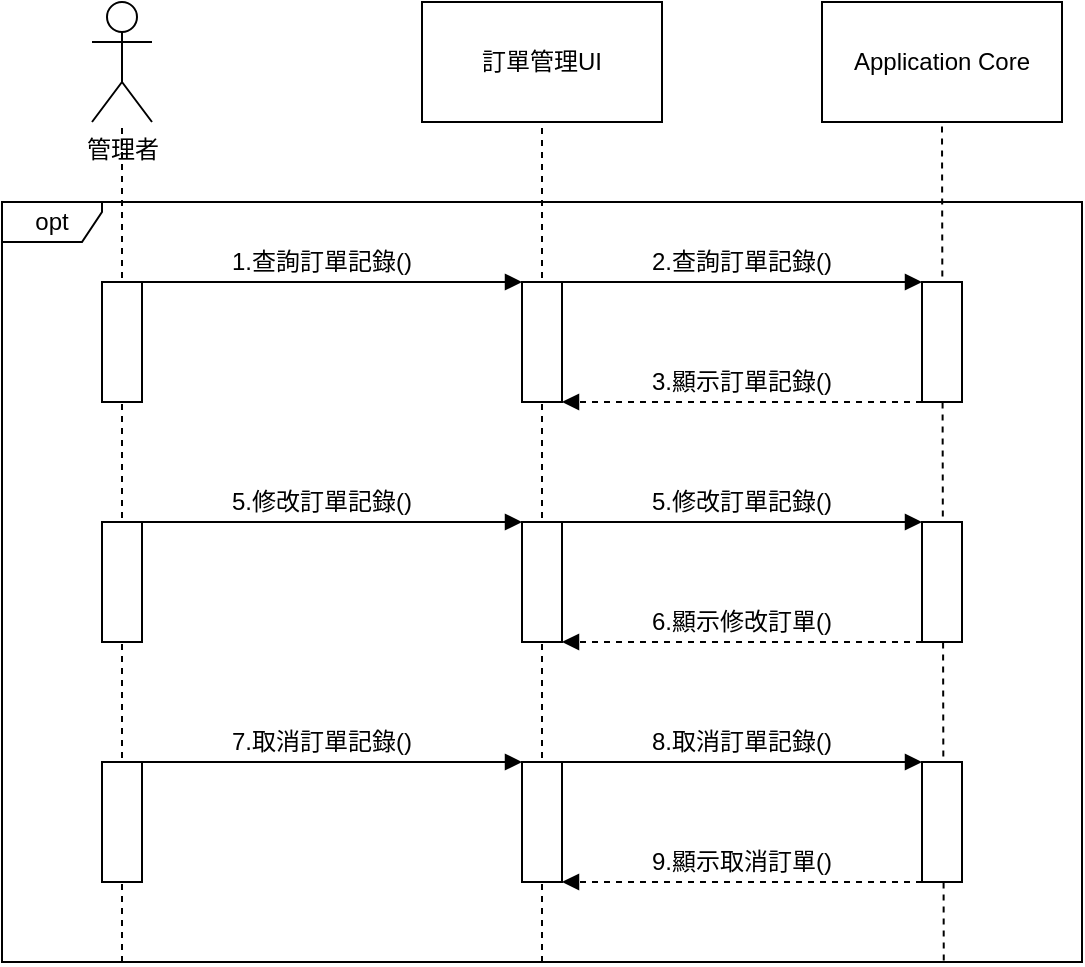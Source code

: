 <mxfile version="14.2.9" type="github">
  <diagram id="CPPD-Z1HqeIKluTW54u3" name="Page-1">
    <mxGraphModel dx="1248" dy="677" grid="1" gridSize="10" guides="1" tooltips="1" connect="1" arrows="1" fold="1" page="1" pageScale="1" pageWidth="827" pageHeight="1169" math="0" shadow="0">
      <root>
        <mxCell id="0" />
        <mxCell id="1" parent="0" />
        <mxCell id="NIp8FRtOnKQp07k6nGK6-4" value="" style="endArrow=none;dashed=1;html=1;entryX=0.5;entryY=1;entryDx=0;entryDy=0;exitX=0.872;exitY=0.998;exitDx=0;exitDy=0;exitPerimeter=0;" edge="1" parent="1" source="q6-rhnTbMMNpflJWZgwJ-31" target="q6-rhnTbMMNpflJWZgwJ-4">
          <mxGeometry width="50" height="50" relative="1" as="geometry">
            <mxPoint x="420" y="590" as="sourcePoint" />
            <mxPoint x="420" y="170" as="targetPoint" />
          </mxGeometry>
        </mxCell>
        <mxCell id="NIp8FRtOnKQp07k6nGK6-3" value="" style="endArrow=none;dashed=1;html=1;entryX=0.5;entryY=1;entryDx=0;entryDy=0;" edge="1" parent="1" target="q6-rhnTbMMNpflJWZgwJ-2">
          <mxGeometry width="50" height="50" relative="1" as="geometry">
            <mxPoint x="410" y="580" as="sourcePoint" />
            <mxPoint x="210" y="170" as="targetPoint" />
          </mxGeometry>
        </mxCell>
        <mxCell id="NIp8FRtOnKQp07k6nGK6-2" value="" style="endArrow=none;dashed=1;html=1;" edge="1" parent="1" target="q6-rhnTbMMNpflJWZgwJ-1">
          <mxGeometry width="50" height="50" relative="1" as="geometry">
            <mxPoint x="200" y="580" as="sourcePoint" />
            <mxPoint x="250" y="660" as="targetPoint" />
          </mxGeometry>
        </mxCell>
        <mxCell id="q6-rhnTbMMNpflJWZgwJ-1" value="管理者" style="shape=umlActor;verticalLabelPosition=bottom;verticalAlign=top;html=1;outlineConnect=0;" parent="1" vertex="1">
          <mxGeometry x="185" y="100" width="30" height="60" as="geometry" />
        </mxCell>
        <mxCell id="q6-rhnTbMMNpflJWZgwJ-2" value="訂單管理UI" style="rounded=0;whiteSpace=wrap;html=1;" parent="1" vertex="1">
          <mxGeometry x="350" y="100" width="120" height="60" as="geometry" />
        </mxCell>
        <mxCell id="q6-rhnTbMMNpflJWZgwJ-4" value="Application Core" style="rounded=0;whiteSpace=wrap;html=1;" parent="1" vertex="1">
          <mxGeometry x="550" y="100" width="120" height="60" as="geometry" />
        </mxCell>
        <mxCell id="q6-rhnTbMMNpflJWZgwJ-16" style="edgeStyle=orthogonalEdgeStyle;rounded=0;orthogonalLoop=1;jettySize=auto;html=1;exitX=1;exitY=0;exitDx=0;exitDy=0;entryX=0;entryY=0;entryDx=0;entryDy=0;endArrow=block;endFill=1;" parent="1" source="q6-rhnTbMMNpflJWZgwJ-9" target="q6-rhnTbMMNpflJWZgwJ-10" edge="1">
          <mxGeometry relative="1" as="geometry">
            <Array as="points">
              <mxPoint x="310" y="240" />
              <mxPoint x="310" y="240" />
            </Array>
          </mxGeometry>
        </mxCell>
        <mxCell id="q6-rhnTbMMNpflJWZgwJ-9" value="" style="rounded=0;whiteSpace=wrap;html=1;" parent="1" vertex="1">
          <mxGeometry x="190" y="240" width="20" height="60" as="geometry" />
        </mxCell>
        <mxCell id="q6-rhnTbMMNpflJWZgwJ-18" style="edgeStyle=orthogonalEdgeStyle;rounded=0;orthogonalLoop=1;jettySize=auto;html=1;exitX=1;exitY=0;exitDx=0;exitDy=0;entryX=0;entryY=0;entryDx=0;entryDy=0;endArrow=block;endFill=1;" parent="1" source="q6-rhnTbMMNpflJWZgwJ-10" target="q6-rhnTbMMNpflJWZgwJ-11" edge="1">
          <mxGeometry relative="1" as="geometry">
            <Array as="points">
              <mxPoint x="510" y="240" />
              <mxPoint x="510" y="240" />
            </Array>
          </mxGeometry>
        </mxCell>
        <mxCell id="q6-rhnTbMMNpflJWZgwJ-10" value="" style="rounded=0;whiteSpace=wrap;html=1;" parent="1" vertex="1">
          <mxGeometry x="400" y="240" width="20" height="60" as="geometry" />
        </mxCell>
        <mxCell id="q6-rhnTbMMNpflJWZgwJ-20" style="edgeStyle=orthogonalEdgeStyle;rounded=0;orthogonalLoop=1;jettySize=auto;html=1;exitX=0;exitY=1;exitDx=0;exitDy=0;entryX=1;entryY=1;entryDx=0;entryDy=0;dashed=1;endArrow=block;endFill=1;" parent="1" source="q6-rhnTbMMNpflJWZgwJ-11" target="q6-rhnTbMMNpflJWZgwJ-10" edge="1">
          <mxGeometry relative="1" as="geometry">
            <Array as="points">
              <mxPoint x="510" y="300" />
              <mxPoint x="510" y="300" />
            </Array>
          </mxGeometry>
        </mxCell>
        <mxCell id="q6-rhnTbMMNpflJWZgwJ-11" value="" style="rounded=0;whiteSpace=wrap;html=1;" parent="1" vertex="1">
          <mxGeometry x="600" y="240" width="20" height="60" as="geometry" />
        </mxCell>
        <mxCell id="q6-rhnTbMMNpflJWZgwJ-17" value="1.查詢訂單記錄()" style="text;html=1;strokeColor=none;fillColor=none;align=center;verticalAlign=middle;whiteSpace=wrap;rounded=0;" parent="1" vertex="1">
          <mxGeometry x="250" y="220" width="100" height="20" as="geometry" />
        </mxCell>
        <mxCell id="q6-rhnTbMMNpflJWZgwJ-19" value="2.查詢訂單記錄()" style="text;html=1;strokeColor=none;fillColor=none;align=center;verticalAlign=middle;whiteSpace=wrap;rounded=0;" parent="1" vertex="1">
          <mxGeometry x="460" y="220" width="100" height="20" as="geometry" />
        </mxCell>
        <mxCell id="q6-rhnTbMMNpflJWZgwJ-21" value="3.顯示訂單記錄()" style="text;html=1;strokeColor=none;fillColor=none;align=center;verticalAlign=middle;whiteSpace=wrap;rounded=0;" parent="1" vertex="1">
          <mxGeometry x="460" y="280" width="100" height="20" as="geometry" />
        </mxCell>
        <mxCell id="q6-rhnTbMMNpflJWZgwJ-22" style="edgeStyle=orthogonalEdgeStyle;rounded=0;orthogonalLoop=1;jettySize=auto;html=1;exitX=1;exitY=0;exitDx=0;exitDy=0;entryX=0;entryY=0;entryDx=0;entryDy=0;endArrow=block;endFill=1;" parent="1" source="q6-rhnTbMMNpflJWZgwJ-23" target="q6-rhnTbMMNpflJWZgwJ-25" edge="1">
          <mxGeometry relative="1" as="geometry">
            <Array as="points">
              <mxPoint x="310" y="360" />
              <mxPoint x="310" y="360" />
            </Array>
          </mxGeometry>
        </mxCell>
        <mxCell id="q6-rhnTbMMNpflJWZgwJ-23" value="" style="rounded=0;whiteSpace=wrap;html=1;" parent="1" vertex="1">
          <mxGeometry x="190" y="360" width="20" height="60" as="geometry" />
        </mxCell>
        <mxCell id="q6-rhnTbMMNpflJWZgwJ-24" style="edgeStyle=orthogonalEdgeStyle;rounded=0;orthogonalLoop=1;jettySize=auto;html=1;exitX=1;exitY=0;exitDx=0;exitDy=0;entryX=0;entryY=0;entryDx=0;entryDy=0;endArrow=block;endFill=1;" parent="1" source="q6-rhnTbMMNpflJWZgwJ-25" target="q6-rhnTbMMNpflJWZgwJ-27" edge="1">
          <mxGeometry relative="1" as="geometry">
            <Array as="points">
              <mxPoint x="510" y="360" />
              <mxPoint x="510" y="360" />
            </Array>
          </mxGeometry>
        </mxCell>
        <mxCell id="q6-rhnTbMMNpflJWZgwJ-25" value="" style="rounded=0;whiteSpace=wrap;html=1;" parent="1" vertex="1">
          <mxGeometry x="400" y="360" width="20" height="60" as="geometry" />
        </mxCell>
        <mxCell id="q6-rhnTbMMNpflJWZgwJ-26" style="edgeStyle=orthogonalEdgeStyle;rounded=0;orthogonalLoop=1;jettySize=auto;html=1;exitX=0;exitY=1;exitDx=0;exitDy=0;entryX=1;entryY=1;entryDx=0;entryDy=0;dashed=1;endArrow=block;endFill=1;" parent="1" source="q6-rhnTbMMNpflJWZgwJ-27" target="q6-rhnTbMMNpflJWZgwJ-25" edge="1">
          <mxGeometry relative="1" as="geometry">
            <Array as="points">
              <mxPoint x="510" y="420" />
              <mxPoint x="510" y="420" />
            </Array>
          </mxGeometry>
        </mxCell>
        <mxCell id="q6-rhnTbMMNpflJWZgwJ-27" value="" style="rounded=0;whiteSpace=wrap;html=1;" parent="1" vertex="1">
          <mxGeometry x="600" y="360" width="20" height="60" as="geometry" />
        </mxCell>
        <mxCell id="q6-rhnTbMMNpflJWZgwJ-28" value="5.修改訂單記錄()" style="text;html=1;strokeColor=none;fillColor=none;align=center;verticalAlign=middle;whiteSpace=wrap;rounded=0;" parent="1" vertex="1">
          <mxGeometry x="250" y="340" width="100" height="20" as="geometry" />
        </mxCell>
        <mxCell id="q6-rhnTbMMNpflJWZgwJ-29" value="5.修改訂單記錄()" style="text;html=1;strokeColor=none;fillColor=none;align=center;verticalAlign=middle;whiteSpace=wrap;rounded=0;" parent="1" vertex="1">
          <mxGeometry x="460" y="340" width="100" height="20" as="geometry" />
        </mxCell>
        <mxCell id="q6-rhnTbMMNpflJWZgwJ-30" value="6.顯示修改訂單()" style="text;html=1;strokeColor=none;fillColor=none;align=center;verticalAlign=middle;whiteSpace=wrap;rounded=0;" parent="1" vertex="1">
          <mxGeometry x="460" y="400" width="100" height="20" as="geometry" />
        </mxCell>
        <mxCell id="q6-rhnTbMMNpflJWZgwJ-31" value="opt" style="shape=umlFrame;whiteSpace=wrap;html=1;width=50;height=20;" parent="1" vertex="1">
          <mxGeometry x="140" y="200" width="540" height="380" as="geometry" />
        </mxCell>
        <mxCell id="q6-rhnTbMMNpflJWZgwJ-32" style="edgeStyle=orthogonalEdgeStyle;rounded=0;orthogonalLoop=1;jettySize=auto;html=1;exitX=1;exitY=0;exitDx=0;exitDy=0;entryX=0;entryY=0;entryDx=0;entryDy=0;endArrow=block;endFill=1;" parent="1" source="q6-rhnTbMMNpflJWZgwJ-33" target="q6-rhnTbMMNpflJWZgwJ-35" edge="1">
          <mxGeometry relative="1" as="geometry">
            <Array as="points">
              <mxPoint x="310" y="480" />
              <mxPoint x="310" y="480" />
            </Array>
          </mxGeometry>
        </mxCell>
        <mxCell id="q6-rhnTbMMNpflJWZgwJ-33" value="" style="rounded=0;whiteSpace=wrap;html=1;" parent="1" vertex="1">
          <mxGeometry x="190" y="480" width="20" height="60" as="geometry" />
        </mxCell>
        <mxCell id="q6-rhnTbMMNpflJWZgwJ-34" style="edgeStyle=orthogonalEdgeStyle;rounded=0;orthogonalLoop=1;jettySize=auto;html=1;exitX=1;exitY=0;exitDx=0;exitDy=0;entryX=0;entryY=0;entryDx=0;entryDy=0;endArrow=block;endFill=1;" parent="1" source="q6-rhnTbMMNpflJWZgwJ-35" target="q6-rhnTbMMNpflJWZgwJ-37" edge="1">
          <mxGeometry relative="1" as="geometry">
            <Array as="points">
              <mxPoint x="510" y="480" />
              <mxPoint x="510" y="480" />
            </Array>
          </mxGeometry>
        </mxCell>
        <mxCell id="q6-rhnTbMMNpflJWZgwJ-35" value="" style="rounded=0;whiteSpace=wrap;html=1;" parent="1" vertex="1">
          <mxGeometry x="400" y="480" width="20" height="60" as="geometry" />
        </mxCell>
        <mxCell id="q6-rhnTbMMNpflJWZgwJ-36" style="edgeStyle=orthogonalEdgeStyle;rounded=0;orthogonalLoop=1;jettySize=auto;html=1;exitX=0;exitY=1;exitDx=0;exitDy=0;entryX=1;entryY=1;entryDx=0;entryDy=0;dashed=1;endArrow=block;endFill=1;" parent="1" source="q6-rhnTbMMNpflJWZgwJ-37" target="q6-rhnTbMMNpflJWZgwJ-35" edge="1">
          <mxGeometry relative="1" as="geometry">
            <Array as="points">
              <mxPoint x="510" y="540" />
              <mxPoint x="510" y="540" />
            </Array>
          </mxGeometry>
        </mxCell>
        <mxCell id="q6-rhnTbMMNpflJWZgwJ-37" value="" style="rounded=0;whiteSpace=wrap;html=1;" parent="1" vertex="1">
          <mxGeometry x="600" y="480" width="20" height="60" as="geometry" />
        </mxCell>
        <mxCell id="q6-rhnTbMMNpflJWZgwJ-38" value="7.取消訂單記錄()" style="text;html=1;strokeColor=none;fillColor=none;align=center;verticalAlign=middle;whiteSpace=wrap;rounded=0;" parent="1" vertex="1">
          <mxGeometry x="250" y="460" width="100" height="20" as="geometry" />
        </mxCell>
        <mxCell id="q6-rhnTbMMNpflJWZgwJ-39" value="8.取消訂單記錄()" style="text;html=1;strokeColor=none;fillColor=none;align=center;verticalAlign=middle;whiteSpace=wrap;rounded=0;" parent="1" vertex="1">
          <mxGeometry x="460" y="460" width="100" height="20" as="geometry" />
        </mxCell>
        <mxCell id="q6-rhnTbMMNpflJWZgwJ-40" value="9.顯示取消訂單()" style="text;html=1;strokeColor=none;fillColor=none;align=center;verticalAlign=middle;whiteSpace=wrap;rounded=0;" parent="1" vertex="1">
          <mxGeometry x="460" y="520" width="100" height="20" as="geometry" />
        </mxCell>
      </root>
    </mxGraphModel>
  </diagram>
</mxfile>
